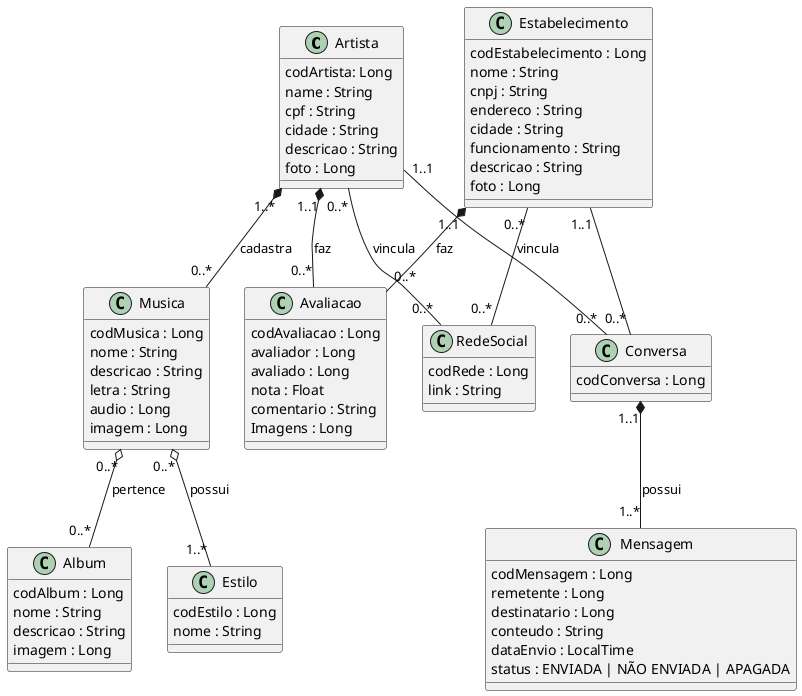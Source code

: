 @startuml "model"
'left to right direction
'skinparam linetype ortho

class Artista {
    codArtista: Long
    name : String
    cpf : String
    cidade : String
    descricao : String
    foto : Long
}   

class Musica {
    codMusica : Long
    nome : String
    descricao : String
    letra : String
    audio : Long
    imagem : Long
}

class Estilo {
    codEstilo : Long
    nome : String
}

class Album {
    codAlbum : Long
    nome : String
    descricao : String
    imagem : Long
}

class Estabelecimento {
    codEstabelecimento : Long
    nome : String
    cnpj : String
    endereco : String
    cidade : String
    funcionamento : String
    descricao : String
    foto : Long
}

class RedeSocial {
    codRede : Long
    link : String
}

class Mensagem {
    codMensagem : Long
    remetente : Long
    destinatario : Long
    conteudo : String
    dataEnvio : LocalTime
    status : ENVIADA | NÃO ENVIADA | APAGADA
}

class Avaliacao{
    codAvaliacao : Long
    avaliador : Long
    avaliado : Long
    nota : Float
    comentario : String
    Imagens : Long
}

class Conversa {
    codConversa : Long
}

Artista "1..*" *-- "0..*" Musica : cadastra
Musica "0..*" o-- "1..*" Estilo : possui
Musica "0..*" o-- "0..*" Album : pertence
Artista "1..1" -- "0..*" Conversa
Estabelecimento "1..1" -- "0..*" Conversa
Conversa "1..1" *-- "1..*" Mensagem : possui
Artista "0..*" -- "0..*" RedeSocial : vincula
Estabelecimento "0..*" -- "0..*" RedeSocial : vincula
Artista "1..1" *-- "0..*" Avaliacao : faz
Estabelecimento "1..1" *-- "0..*" Avaliacao : faz


@enduml